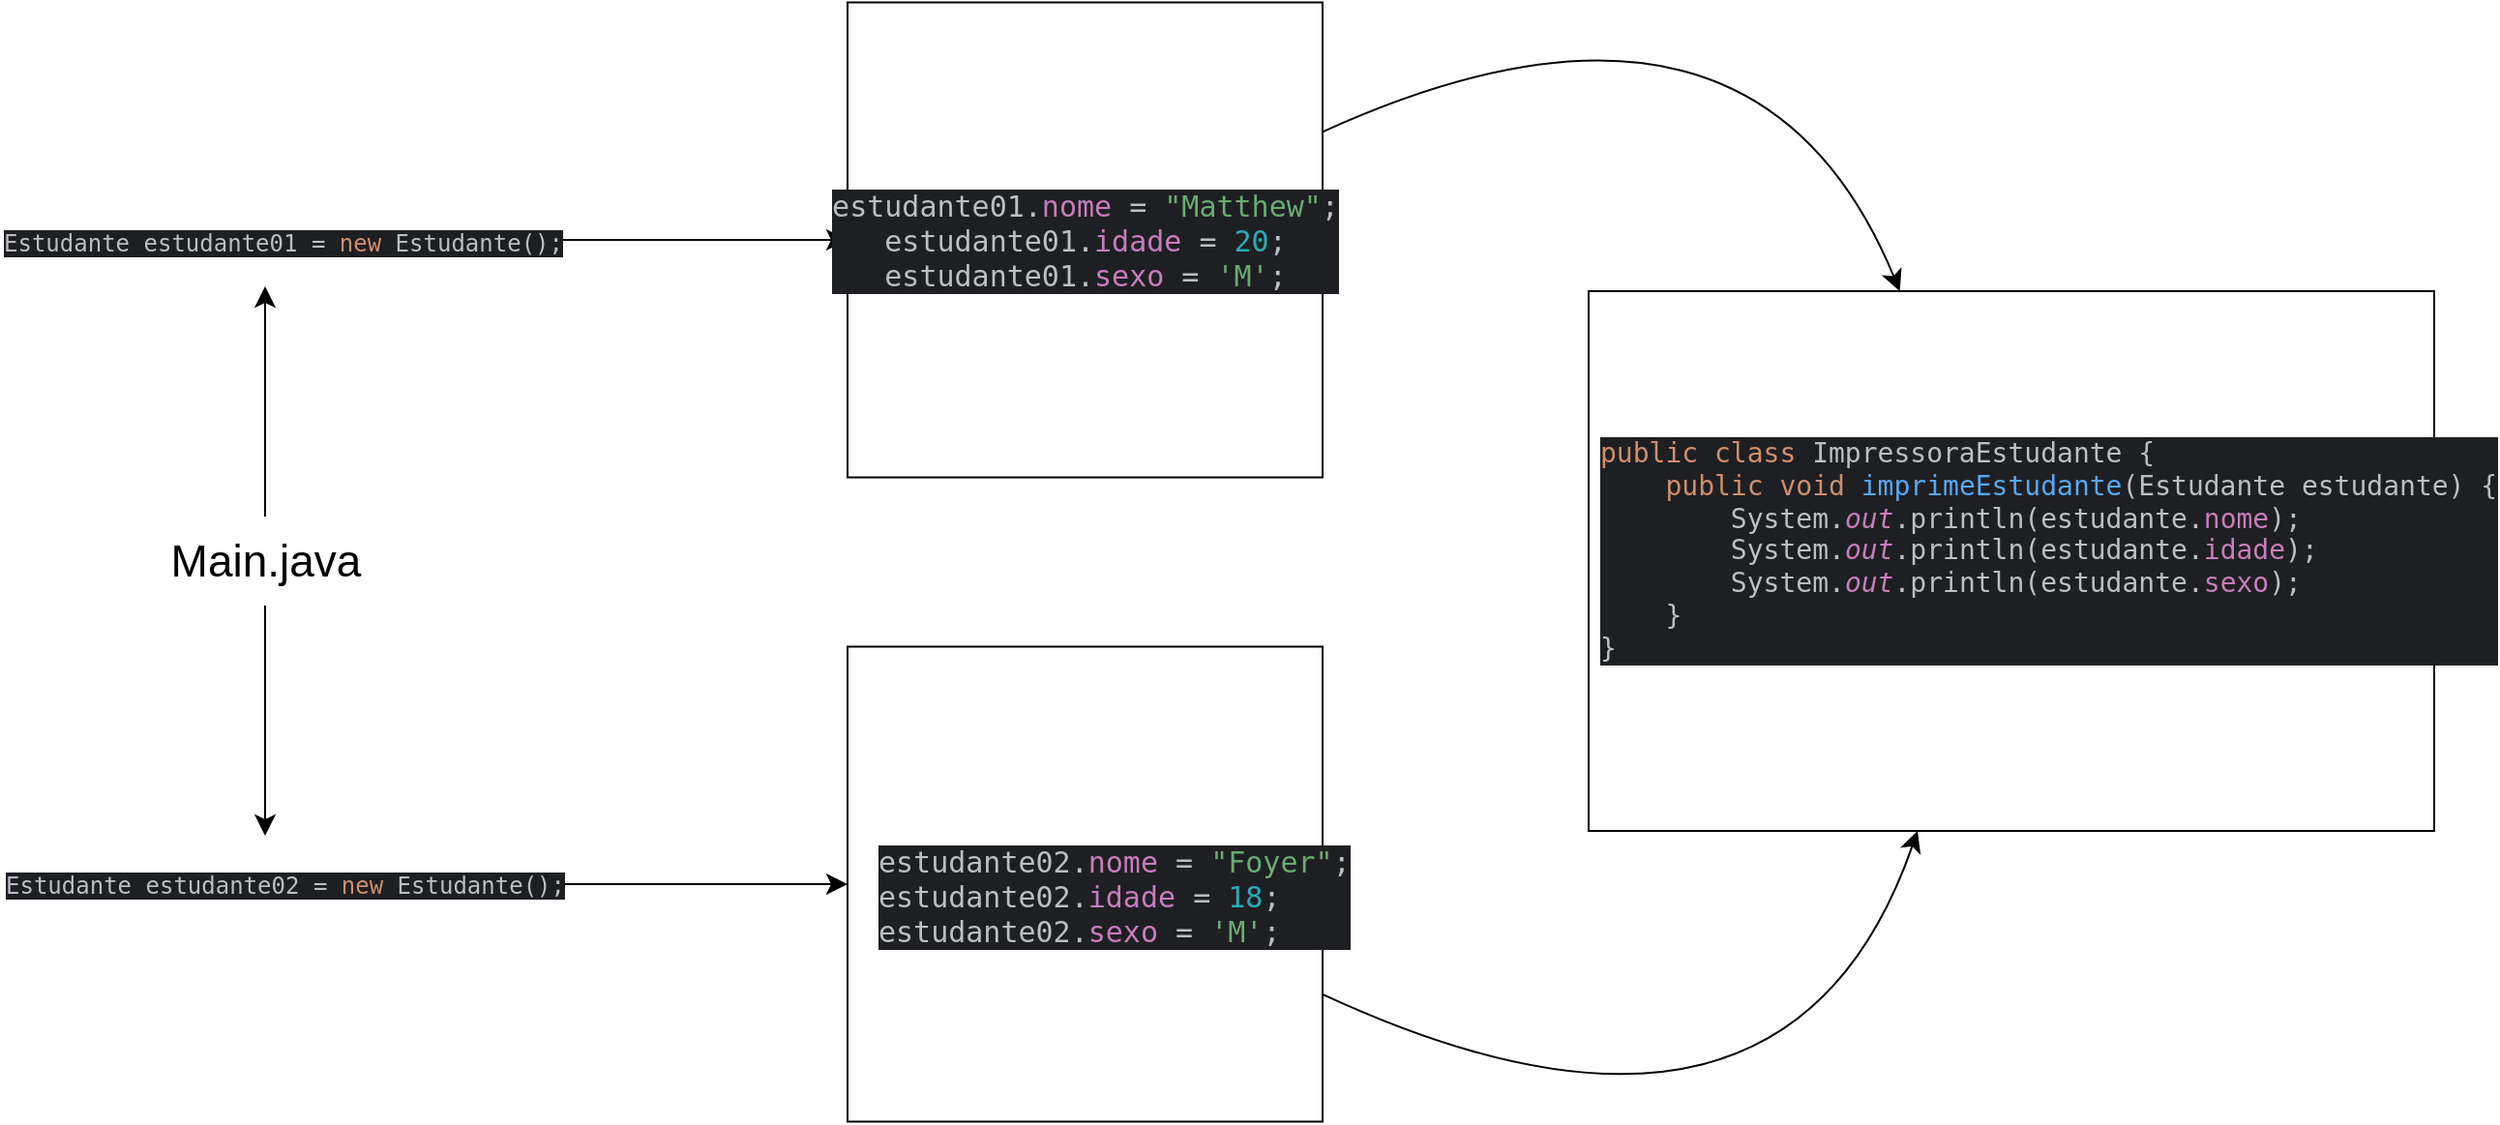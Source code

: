 <mxfile version="26.2.5">
  <diagram name="Página-1" id="Ey6L-FTHbJj4TmoRh0M2">
    <mxGraphModel dx="1675" dy="2220" grid="0" gridSize="10" guides="1" tooltips="1" connect="1" arrows="1" fold="1" page="0" pageScale="1" pageWidth="827" pageHeight="1169" math="0" shadow="0">
      <root>
        <mxCell id="0" />
        <mxCell id="1" parent="0" />
        <mxCell id="tC1NBLTRWVenez_bApRF-6" style="edgeStyle=none;curved=1;rounded=0;orthogonalLoop=1;jettySize=auto;html=1;fontSize=12;startSize=8;endSize=8;" edge="1" parent="1">
          <mxGeometry relative="1" as="geometry">
            <mxPoint x="-293" y="-760" as="sourcePoint" />
            <mxPoint x="-129" y="-760" as="targetPoint" />
          </mxGeometry>
        </mxCell>
        <mxCell id="tC1NBLTRWVenez_bApRF-2" value="&lt;div style=&quot;background-color:#1e1f22;color:#bcbec4&quot;&gt;&lt;pre style=&quot;font-family:&#39;JetBrains Mono&#39;,monospace;font-size:9,8pt;&quot;&gt;Estudante estudante01 = &lt;span style=&quot;color:#cf8e6d;&quot;&gt;new &lt;/span&gt;Estudante();&lt;/pre&gt;&lt;/div&gt;" style="text;whiteSpace=wrap;html=1;" vertex="1" parent="1">
          <mxGeometry x="-567" y="-784" width="274" height="48" as="geometry" />
        </mxCell>
        <mxCell id="tC1NBLTRWVenez_bApRF-7" style="edgeStyle=none;curved=1;rounded=0;orthogonalLoop=1;jettySize=auto;html=1;fontSize=12;startSize=8;endSize=8;entryX=0;entryY=0.5;entryDx=0;entryDy=0;" edge="1" parent="1" source="tC1NBLTRWVenez_bApRF-3" target="tC1NBLTRWVenez_bApRF-8">
          <mxGeometry relative="1" as="geometry">
            <mxPoint x="-142" y="-427" as="targetPoint" />
          </mxGeometry>
        </mxCell>
        <mxCell id="tC1NBLTRWVenez_bApRF-3" value="&lt;div style=&quot;background-color:#1e1f22;color:#bcbec4&quot;&gt;&lt;pre style=&quot;font-family:&#39;JetBrains Mono&#39;,monospace;font-size:9,8pt;&quot;&gt;Estudante estudante02 = &lt;span style=&quot;color:#cf8e6d;&quot;&gt;new &lt;/span&gt;Estudante();&lt;br&gt;&lt;/pre&gt;&lt;/div&gt;" style="text;whiteSpace=wrap;html=1;" vertex="1" parent="1">
          <mxGeometry x="-566.5" y="-452" width="273" height="50" as="geometry" />
        </mxCell>
        <mxCell id="tC1NBLTRWVenez_bApRF-18" style="edgeStyle=none;curved=1;rounded=0;orthogonalLoop=1;jettySize=auto;html=1;fontSize=12;startSize=8;endSize=8;" edge="1" parent="1" source="tC1NBLTRWVenez_bApRF-4" target="tC1NBLTRWVenez_bApRF-16">
          <mxGeometry relative="1" as="geometry">
            <Array as="points">
              <mxPoint x="339" y="-917" />
            </Array>
          </mxGeometry>
        </mxCell>
        <mxCell id="tC1NBLTRWVenez_bApRF-4" value="&lt;div style=&quot;background-color: rgb(30, 31, 34); color: rgb(188, 190, 196);&quot;&gt;&lt;pre style=&quot;font-family:&#39;JetBrains Mono&#39;,monospace;font-size:9,8pt;&quot;&gt;&lt;font style=&quot;font-size: 15px;&quot;&gt;estudante01.&lt;span style=&quot;color: rgb(199, 125, 187);&quot;&gt;nome &lt;/span&gt;= &lt;span style=&quot;color: rgb(106, 171, 115);&quot;&gt;&quot;Matthew&quot;&lt;/span&gt;;&lt;br&gt;estudante01.&lt;span style=&quot;color: rgb(199, 125, 187);&quot;&gt;idade &lt;/span&gt;= &lt;span style=&quot;color: rgb(42, 172, 184);&quot;&gt;20&lt;/span&gt;;&lt;br&gt;estudante01.&lt;span style=&quot;color: rgb(199, 125, 187);&quot;&gt;sexo &lt;/span&gt;= &lt;span style=&quot;color: rgb(106, 171, 115);&quot;&gt;&#39;M&#39;&lt;/span&gt;;&lt;/font&gt;&lt;/pre&gt;&lt;/div&gt;" style="whiteSpace=wrap;html=1;aspect=fixed;" vertex="1" parent="1">
          <mxGeometry x="-129" y="-882.75" width="245.5" height="245.5" as="geometry" />
        </mxCell>
        <mxCell id="tC1NBLTRWVenez_bApRF-19" style="edgeStyle=none;curved=1;rounded=0;orthogonalLoop=1;jettySize=auto;html=1;fontSize=12;startSize=8;endSize=8;" edge="1" parent="1" source="tC1NBLTRWVenez_bApRF-8" target="tC1NBLTRWVenez_bApRF-16">
          <mxGeometry relative="1" as="geometry">
            <Array as="points">
              <mxPoint x="356" y="-259" />
            </Array>
          </mxGeometry>
        </mxCell>
        <mxCell id="tC1NBLTRWVenez_bApRF-8" value="" style="whiteSpace=wrap;html=1;aspect=fixed;" vertex="1" parent="1">
          <mxGeometry x="-129" y="-549.75" width="245.5" height="245.5" as="geometry" />
        </mxCell>
        <mxCell id="tC1NBLTRWVenez_bApRF-9" value="&lt;div style=&quot;background-color: rgb(30, 31, 34); color: rgb(188, 190, 196);&quot;&gt;&lt;pre style=&quot;font-family:&#39;JetBrains Mono&#39;,monospace;font-size:9,8pt;&quot;&gt;&lt;font style=&quot;font-size: 15px;&quot;&gt;estudante02.&lt;span style=&quot;color: rgb(199, 125, 187);&quot;&gt;nome &lt;/span&gt;= &lt;span style=&quot;color: rgb(106, 171, 115);&quot;&gt;&quot;Foyer&quot;&lt;/span&gt;;&lt;br&gt;estudante02.&lt;span style=&quot;color: rgb(199, 125, 187);&quot;&gt;idade &lt;/span&gt;= &lt;span style=&quot;color: rgb(42, 172, 184);&quot;&gt;18&lt;/span&gt;;&lt;br&gt;estudante02.&lt;span style=&quot;color: rgb(199, 125, 187);&quot;&gt;sexo &lt;/span&gt;= &lt;span style=&quot;color: rgb(106, 171, 115);&quot;&gt;&#39;M&#39;&lt;/span&gt;;&lt;/font&gt;&lt;/pre&gt;&lt;/div&gt;" style="text;whiteSpace=wrap;html=1;" vertex="1" parent="1">
          <mxGeometry x="-115" y="-466" width="206" height="90" as="geometry" />
        </mxCell>
        <mxCell id="tC1NBLTRWVenez_bApRF-12" style="edgeStyle=none;curved=1;rounded=0;orthogonalLoop=1;jettySize=auto;html=1;entryX=0.5;entryY=1;entryDx=0;entryDy=0;fontSize=12;startSize=8;endSize=8;" edge="1" parent="1" source="tC1NBLTRWVenez_bApRF-10" target="tC1NBLTRWVenez_bApRF-2">
          <mxGeometry relative="1" as="geometry" />
        </mxCell>
        <mxCell id="tC1NBLTRWVenez_bApRF-13" style="edgeStyle=none;curved=1;rounded=0;orthogonalLoop=1;jettySize=auto;html=1;entryX=0.5;entryY=0;entryDx=0;entryDy=0;fontSize=12;startSize=8;endSize=8;" edge="1" parent="1" source="tC1NBLTRWVenez_bApRF-10" target="tC1NBLTRWVenez_bApRF-3">
          <mxGeometry relative="1" as="geometry" />
        </mxCell>
        <mxCell id="tC1NBLTRWVenez_bApRF-10" value="&lt;font style=&quot;font-size: 23px;&quot;&gt;Main.java&lt;/font&gt;" style="text;strokeColor=none;align=center;fillColor=none;html=1;verticalAlign=middle;whiteSpace=wrap;rounded=0;fontSize=16;" vertex="1" parent="1">
          <mxGeometry x="-485.5" y="-617" width="111" height="46" as="geometry" />
        </mxCell>
        <mxCell id="tC1NBLTRWVenez_bApRF-16" value="" style="rounded=0;whiteSpace=wrap;html=1;" vertex="1" parent="1">
          <mxGeometry x="254" y="-733.5" width="437" height="279" as="geometry" />
        </mxCell>
        <mxCell id="tC1NBLTRWVenez_bApRF-17" value="&lt;div style=&quot;background-color: rgb(30, 31, 34); color: rgb(188, 190, 196);&quot;&gt;&lt;pre style=&quot;font-family:&#39;JetBrains Mono&#39;,monospace;font-size:9,8pt;&quot;&gt;&lt;font style=&quot;font-size: 14px;&quot;&gt;&lt;span style=&quot;color: rgb(207, 142, 109);&quot;&gt;public class &lt;/span&gt;ImpressoraEstudante {&lt;br&gt;    &lt;span style=&quot;color: rgb(207, 142, 109);&quot;&gt;public void &lt;/span&gt;&lt;span style=&quot;color: rgb(86, 168, 245);&quot;&gt;imprimeEstudante&lt;/span&gt;(Estudante estudante) {&lt;br&gt;        System.&lt;span style=&quot;color: rgb(199, 125, 187); font-style: italic;&quot;&gt;out&lt;/span&gt;.println(estudante.&lt;span style=&quot;color: rgb(199, 125, 187);&quot;&gt;nome&lt;/span&gt;);        &lt;br&gt;        System.&lt;span style=&quot;color: rgb(199, 125, 187); font-style: italic;&quot;&gt;out&lt;/span&gt;.println(estudante.&lt;span style=&quot;color: rgb(199, 125, 187);&quot;&gt;idade&lt;/span&gt;);        &lt;br&gt;        System.&lt;span style=&quot;color: rgb(199, 125, 187); font-style: italic;&quot;&gt;out&lt;/span&gt;.println(estudante.&lt;span style=&quot;color: rgb(199, 125, 187);&quot;&gt;sexo&lt;/span&gt;);        &lt;br&gt;    }&lt;br&gt;}&lt;/font&gt;&lt;/pre&gt;&lt;/div&gt;" style="text;whiteSpace=wrap;html=1;" vertex="1" parent="1">
          <mxGeometry x="258" y="-677" width="366" height="122" as="geometry" />
        </mxCell>
      </root>
    </mxGraphModel>
  </diagram>
</mxfile>
